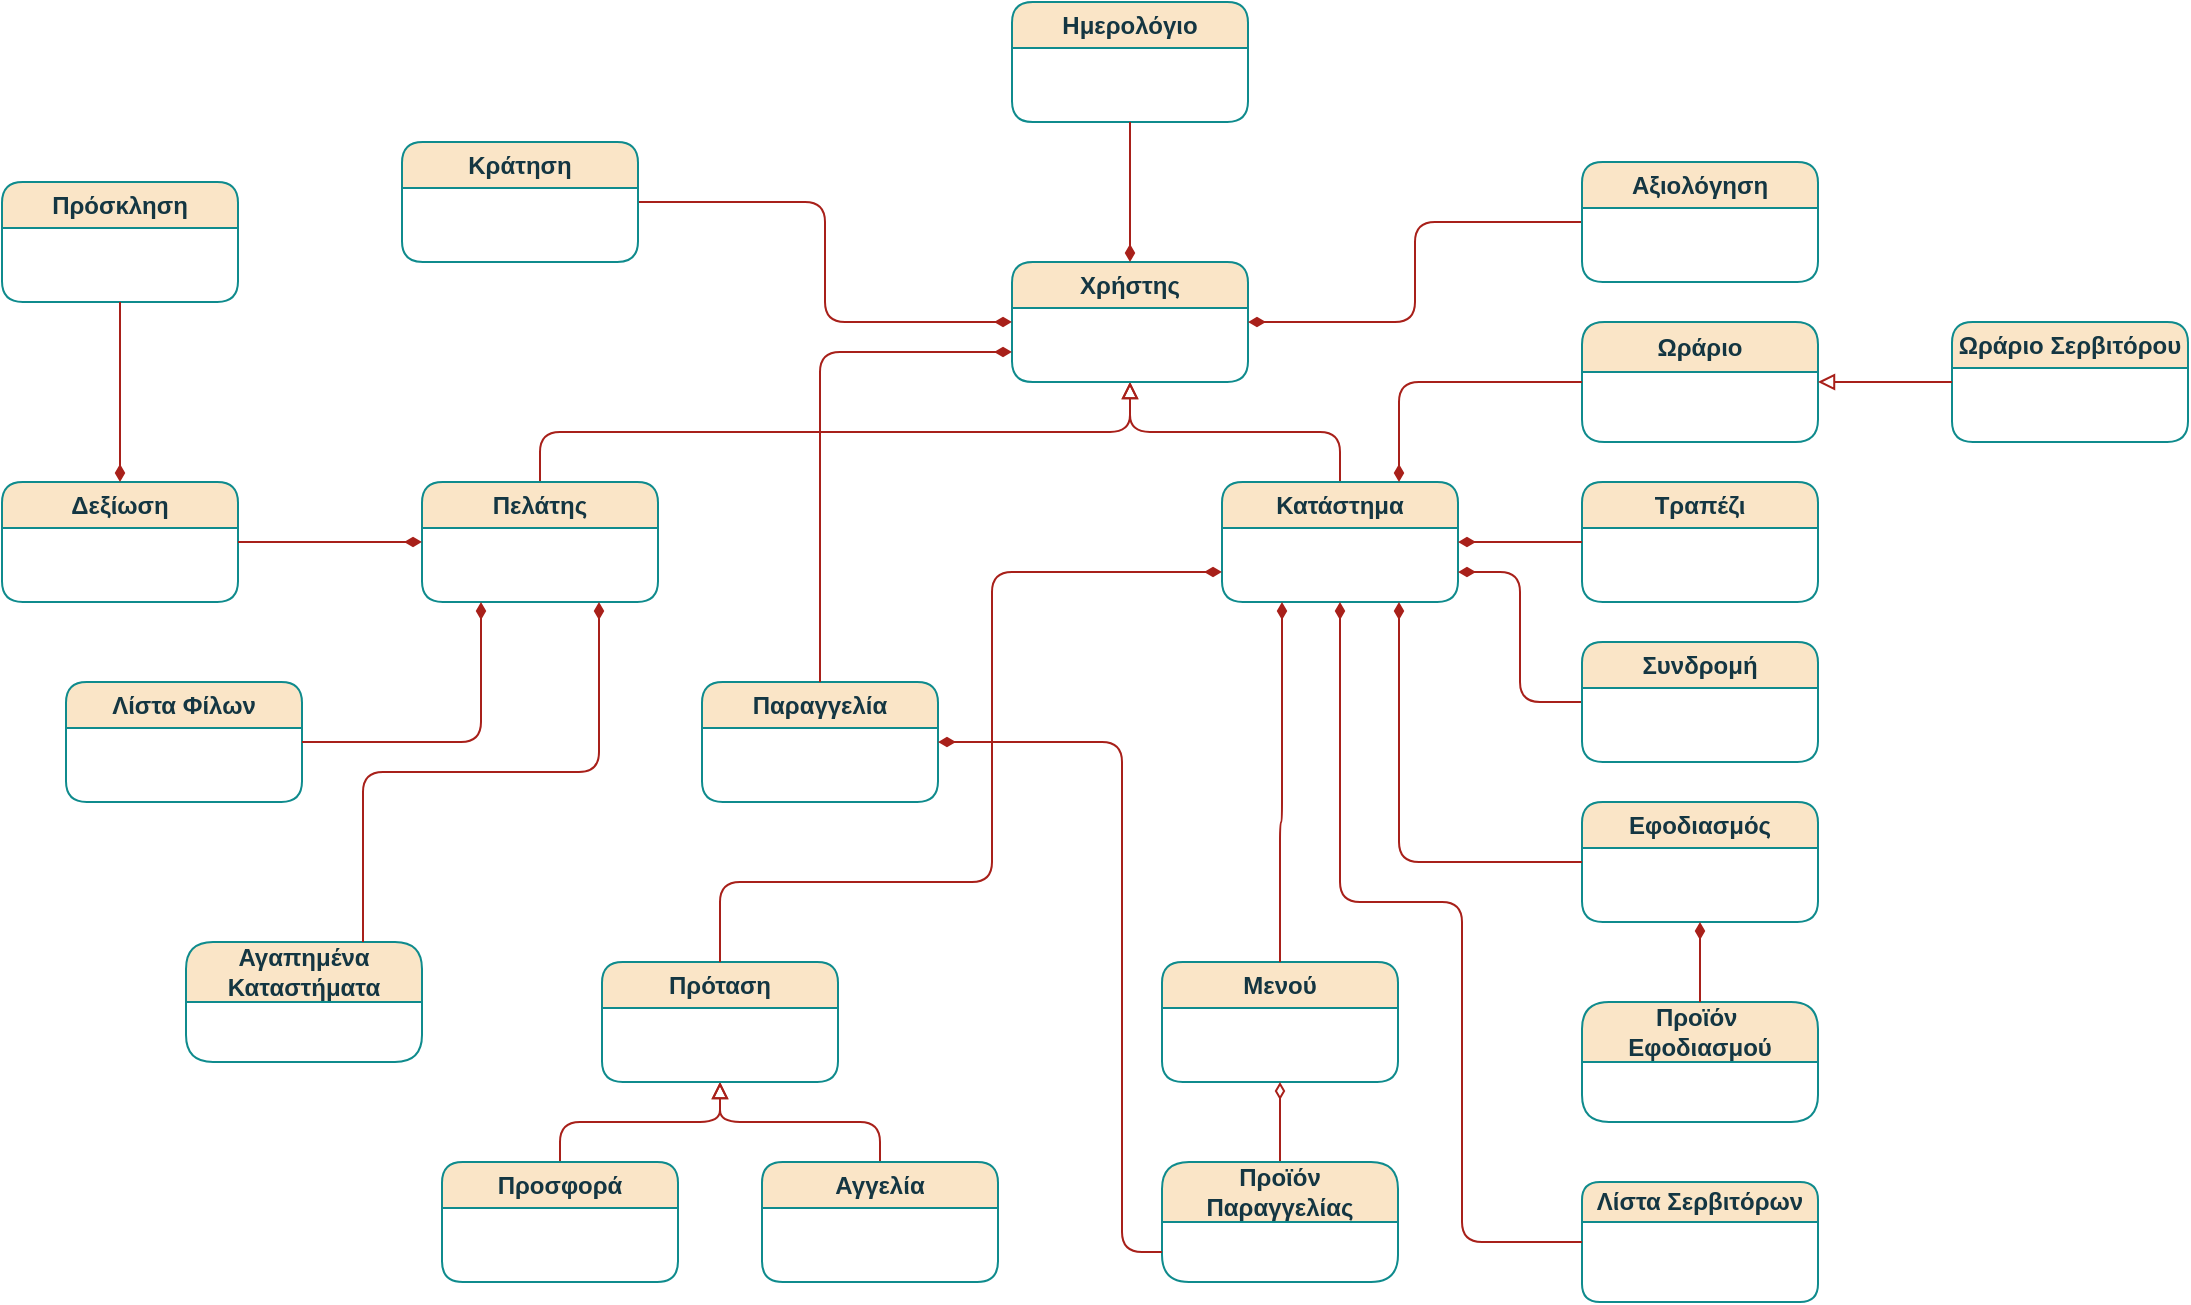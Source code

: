 <mxfile version="20.8.16" type="device"><diagram id="C5RBs43oDa-KdzZeNtuy" name="Page-1"><mxGraphModel dx="2009" dy="723" grid="0" gridSize="10" guides="1" tooltips="1" connect="1" arrows="1" fold="1" page="1" pageScale="1" pageWidth="827" pageHeight="1169" background="#ffffff" math="0" shadow="0"><root><mxCell id="WIyWlLk6GJQsqaUBKTNV-0"/><mxCell id="WIyWlLk6GJQsqaUBKTNV-1" parent="WIyWlLk6GJQsqaUBKTNV-0"/><mxCell id="J8LZcUUNJbMxcGA1JPYF-69" style="edgeStyle=orthogonalEdgeStyle;rounded=1;orthogonalLoop=1;jettySize=auto;html=1;exitX=0.5;exitY=0;exitDx=0;exitDy=0;entryX=0.5;entryY=1;entryDx=0;entryDy=0;fontColor=default;endArrow=block;endFill=0;labelBackgroundColor=none;strokeColor=#A8201A;" parent="WIyWlLk6GJQsqaUBKTNV-1" source="J8LZcUUNJbMxcGA1JPYF-72" target="J8LZcUUNJbMxcGA1JPYF-71" edge="1"><mxGeometry relative="1" as="geometry"><mxPoint x="179" y="360" as="sourcePoint"/></mxGeometry></mxCell><mxCell id="J8LZcUUNJbMxcGA1JPYF-70" style="edgeStyle=orthogonalEdgeStyle;rounded=1;orthogonalLoop=1;jettySize=auto;html=1;exitX=0.5;exitY=0;exitDx=0;exitDy=0;entryX=0.5;entryY=1;entryDx=0;entryDy=0;fontColor=default;startFill=1;endFill=0;endArrow=block;labelBackgroundColor=none;strokeColor=#A8201A;" parent="WIyWlLk6GJQsqaUBKTNV-1" source="J8LZcUUNJbMxcGA1JPYF-73" target="J8LZcUUNJbMxcGA1JPYF-71" edge="1"><mxGeometry relative="1" as="geometry"><mxPoint x="474" y="270" as="sourcePoint"/></mxGeometry></mxCell><mxCell id="J8LZcUUNJbMxcGA1JPYF-71" value="Χρήστης" style="swimlane;whiteSpace=wrap;html=1;labelBackgroundColor=none;rounded=1;fillColor=#FAE5C7;strokeColor=#0F8B8D;fontColor=#143642;" parent="WIyWlLk6GJQsqaUBKTNV-1" vertex="1"><mxGeometry x="355" y="160" width="118" height="60" as="geometry"/></mxCell><mxCell id="J8LZcUUNJbMxcGA1JPYF-72" value="Πελάτης" style="swimlane;whiteSpace=wrap;html=1;labelBackgroundColor=none;rounded=1;fillColor=#FAE5C7;strokeColor=#0F8B8D;fontColor=#143642;" parent="WIyWlLk6GJQsqaUBKTNV-1" vertex="1"><mxGeometry x="60" y="270" width="118" height="60" as="geometry"/></mxCell><mxCell id="J8LZcUUNJbMxcGA1JPYF-73" value="Κατάστημα" style="swimlane;whiteSpace=wrap;html=1;labelBackgroundColor=none;rounded=1;fillColor=#FAE5C7;strokeColor=#0F8B8D;fontColor=#143642;" parent="WIyWlLk6GJQsqaUBKTNV-1" vertex="1"><mxGeometry x="460" y="270" width="118" height="60" as="geometry"/></mxCell><mxCell id="J8LZcUUNJbMxcGA1JPYF-75" value="Μενού" style="swimlane;whiteSpace=wrap;html=1;labelBackgroundColor=none;rounded=1;fillColor=#FAE5C7;strokeColor=#0F8B8D;fontColor=#143642;" parent="WIyWlLk6GJQsqaUBKTNV-1" vertex="1"><mxGeometry x="430" y="510" width="118" height="60" as="geometry"/></mxCell><mxCell id="J8LZcUUNJbMxcGA1JPYF-76" style="edgeStyle=orthogonalEdgeStyle;rounded=1;orthogonalLoop=1;jettySize=auto;html=1;exitX=0.5;exitY=0;exitDx=0;exitDy=0;entryX=0.5;entryY=1;entryDx=0;entryDy=0;fontColor=default;startFill=1;endArrow=diamondThin;endFill=0;labelBackgroundColor=none;strokeColor=#A8201A;" parent="WIyWlLk6GJQsqaUBKTNV-1" source="J8LZcUUNJbMxcGA1JPYF-77" target="J8LZcUUNJbMxcGA1JPYF-75" edge="1"><mxGeometry relative="1" as="geometry"/></mxCell><mxCell id="J8LZcUUNJbMxcGA1JPYF-77" value="Προϊόν Παραγγελίας" style="swimlane;whiteSpace=wrap;html=1;labelBackgroundColor=none;rounded=1;fillColor=#FAE5C7;strokeColor=#0F8B8D;fontColor=#143642;startSize=30;" parent="WIyWlLk6GJQsqaUBKTNV-1" vertex="1"><mxGeometry x="430" y="610" width="118" height="60" as="geometry"/></mxCell><mxCell id="J8LZcUUNJbMxcGA1JPYF-78" style="edgeStyle=orthogonalEdgeStyle;rounded=1;orthogonalLoop=1;jettySize=auto;html=1;exitX=1;exitY=0.5;exitDx=0;exitDy=0;fontColor=default;startFill=1;endArrow=diamondThin;endFill=1;labelBackgroundColor=none;strokeColor=#A8201A;entryX=0;entryY=0.5;entryDx=0;entryDy=0;" parent="WIyWlLk6GJQsqaUBKTNV-1" source="J8LZcUUNJbMxcGA1JPYF-79" target="J8LZcUUNJbMxcGA1JPYF-71" edge="1"><mxGeometry relative="1" as="geometry"><mxPoint x="350" y="130" as="targetPoint"/></mxGeometry></mxCell><mxCell id="J8LZcUUNJbMxcGA1JPYF-79" value="Κράτηση" style="swimlane;whiteSpace=wrap;html=1;labelBackgroundColor=none;rounded=1;fillColor=#FAE5C7;strokeColor=#0F8B8D;fontColor=#143642;startSize=23;" parent="WIyWlLk6GJQsqaUBKTNV-1" vertex="1"><mxGeometry x="50" y="100" width="118" height="60" as="geometry"/></mxCell><mxCell id="J8LZcUUNJbMxcGA1JPYF-81" value="Παραγγελία" style="swimlane;whiteSpace=wrap;html=1;labelBackgroundColor=none;rounded=1;fillColor=#FAE5C7;strokeColor=#0F8B8D;fontColor=#143642;" parent="WIyWlLk6GJQsqaUBKTNV-1" vertex="1"><mxGeometry x="200" y="370" width="118" height="60" as="geometry"/></mxCell><mxCell id="J8LZcUUNJbMxcGA1JPYF-86" style="edgeStyle=orthogonalEdgeStyle;rounded=1;orthogonalLoop=1;jettySize=auto;html=1;exitX=0;exitY=0.5;exitDx=0;exitDy=0;fontColor=default;startFill=1;endArrow=diamondThin;endFill=1;labelBackgroundColor=none;entryX=1;entryY=0.75;entryDx=0;entryDy=0;strokeColor=#A8201A;" parent="WIyWlLk6GJQsqaUBKTNV-1" source="J8LZcUUNJbMxcGA1JPYF-87" target="J8LZcUUNJbMxcGA1JPYF-73" edge="1"><mxGeometry relative="1" as="geometry"><mxPoint x="605" y="330" as="targetPoint"/><Array as="points"/></mxGeometry></mxCell><mxCell id="J8LZcUUNJbMxcGA1JPYF-87" value="Συνδρομή" style="swimlane;whiteSpace=wrap;html=1;labelBackgroundColor=none;rounded=1;fillColor=#FAE5C7;strokeColor=#0F8B8D;fontColor=#143642;" parent="WIyWlLk6GJQsqaUBKTNV-1" vertex="1"><mxGeometry x="640" y="350" width="118" height="60" as="geometry"/></mxCell><mxCell id="J8LZcUUNJbMxcGA1JPYF-91" value="Ωράριο" style="swimlane;whiteSpace=wrap;html=1;labelBackgroundColor=none;rounded=1;fillColor=#FAE5C7;strokeColor=#0F8B8D;fontColor=#143642;startSize=25;" parent="WIyWlLk6GJQsqaUBKTNV-1" vertex="1"><mxGeometry x="640" y="190" width="118" height="60" as="geometry"/></mxCell><mxCell id="J8LZcUUNJbMxcGA1JPYF-93" value="Τραπέζι" style="swimlane;whiteSpace=wrap;html=1;labelBackgroundColor=none;rounded=1;fillColor=#FAE5C7;strokeColor=#0F8B8D;fontColor=#143642;glass=0;" parent="WIyWlLk6GJQsqaUBKTNV-1" vertex="1"><mxGeometry x="640" y="270" width="118" height="60" as="geometry"/></mxCell><mxCell id="J8LZcUUNJbMxcGA1JPYF-94" style="edgeStyle=orthogonalEdgeStyle;rounded=1;orthogonalLoop=1;jettySize=auto;html=1;exitX=0.5;exitY=0;exitDx=0;exitDy=0;entryX=0.5;entryY=1;entryDx=0;entryDy=0;fontColor=default;endArrow=block;endFill=0;labelBackgroundColor=none;strokeColor=#A8201A;" parent="WIyWlLk6GJQsqaUBKTNV-1" source="J8LZcUUNJbMxcGA1JPYF-97" target="J8LZcUUNJbMxcGA1JPYF-96" edge="1"><mxGeometry relative="1" as="geometry"><mxPoint x="-208" y="1110" as="sourcePoint"/></mxGeometry></mxCell><mxCell id="J8LZcUUNJbMxcGA1JPYF-95" style="edgeStyle=orthogonalEdgeStyle;rounded=1;orthogonalLoop=1;jettySize=auto;html=1;exitX=0.5;exitY=0;exitDx=0;exitDy=0;entryX=0.5;entryY=1;entryDx=0;entryDy=0;fontColor=default;startFill=1;endFill=0;endArrow=block;labelBackgroundColor=none;strokeColor=#A8201A;" parent="WIyWlLk6GJQsqaUBKTNV-1" source="J8LZcUUNJbMxcGA1JPYF-98" target="J8LZcUUNJbMxcGA1JPYF-96" edge="1"><mxGeometry relative="1" as="geometry"><mxPoint x="82" y="1110" as="sourcePoint"/></mxGeometry></mxCell><mxCell id="J8LZcUUNJbMxcGA1JPYF-96" value="Πρόταση" style="swimlane;whiteSpace=wrap;html=1;labelBackgroundColor=none;rounded=1;fillColor=#FAE5C7;strokeColor=#0F8B8D;fontColor=#143642;" parent="WIyWlLk6GJQsqaUBKTNV-1" vertex="1"><mxGeometry x="150" y="510" width="118" height="60" as="geometry"/></mxCell><mxCell id="J8LZcUUNJbMxcGA1JPYF-97" value="Προσφορά" style="swimlane;whiteSpace=wrap;html=1;labelBackgroundColor=none;rounded=1;fillColor=#FAE5C7;strokeColor=#0F8B8D;fontColor=#143642;" parent="WIyWlLk6GJQsqaUBKTNV-1" vertex="1"><mxGeometry x="70" y="610" width="118" height="60" as="geometry"/></mxCell><mxCell id="J8LZcUUNJbMxcGA1JPYF-98" value="Αγγελία" style="swimlane;whiteSpace=wrap;html=1;labelBackgroundColor=none;rounded=1;fillColor=#FAE5C7;strokeColor=#0F8B8D;fontColor=#143642;" parent="WIyWlLk6GJQsqaUBKTNV-1" vertex="1"><mxGeometry x="230" y="610" width="118" height="60" as="geometry"><mxRectangle x="460" y="240" width="120" height="30" as="alternateBounds"/></mxGeometry></mxCell><mxCell id="J8LZcUUNJbMxcGA1JPYF-102" value="Αγαπημένα Καταστήματα" style="swimlane;whiteSpace=wrap;html=1;labelBackgroundColor=none;rounded=1;fillColor=#FAE5C7;strokeColor=#0F8B8D;fontColor=#143642;startSize=30;" parent="WIyWlLk6GJQsqaUBKTNV-1" vertex="1"><mxGeometry x="-58" y="500" width="118" height="60" as="geometry"/></mxCell><mxCell id="J8LZcUUNJbMxcGA1JPYF-108" style="edgeStyle=orthogonalEdgeStyle;rounded=1;orthogonalLoop=1;jettySize=auto;html=1;exitX=0;exitY=0.5;exitDx=0;exitDy=0;entryX=1;entryY=0.5;entryDx=0;entryDy=0;fontColor=default;endArrow=diamondThin;endFill=1;labelBackgroundColor=none;strokeColor=#A8201A;" parent="WIyWlLk6GJQsqaUBKTNV-1" source="J8LZcUUNJbMxcGA1JPYF-104" target="J8LZcUUNJbMxcGA1JPYF-71" edge="1"><mxGeometry relative="1" as="geometry"><Array as="points"/></mxGeometry></mxCell><mxCell id="J8LZcUUNJbMxcGA1JPYF-104" value="Αξιολόγηση" style="swimlane;whiteSpace=wrap;html=1;labelBackgroundColor=none;rounded=1;fillColor=#FAE5C7;strokeColor=#0F8B8D;fontColor=#143642;" parent="WIyWlLk6GJQsqaUBKTNV-1" vertex="1"><mxGeometry x="640" y="110" width="118" height="60" as="geometry"/></mxCell><mxCell id="J8LZcUUNJbMxcGA1JPYF-106" style="edgeStyle=orthogonalEdgeStyle;rounded=1;orthogonalLoop=1;jettySize=auto;html=1;exitX=0.5;exitY=0;exitDx=0;exitDy=0;entryX=0;entryY=0.75;entryDx=0;entryDy=0;fontColor=default;startFill=1;endArrow=diamondThin;endFill=1;labelBackgroundColor=none;strokeColor=#A8201A;" parent="WIyWlLk6GJQsqaUBKTNV-1" source="J8LZcUUNJbMxcGA1JPYF-96" target="J8LZcUUNJbMxcGA1JPYF-73" edge="1"><mxGeometry relative="1" as="geometry"><mxPoint x="195" y="710" as="sourcePoint"/><mxPoint x="124" y="370" as="targetPoint"/><Array as="points"><mxPoint x="209" y="470"/><mxPoint x="345" y="470"/><mxPoint x="345" y="315"/></Array></mxGeometry></mxCell><mxCell id="2_8gQLZh9bHFa7kynZ-R-0" style="edgeStyle=orthogonalEdgeStyle;rounded=1;orthogonalLoop=1;jettySize=auto;html=1;exitX=0;exitY=0.5;exitDx=0;exitDy=0;entryX=1;entryY=0.5;entryDx=0;entryDy=0;fontColor=default;endArrow=diamondThin;endFill=1;labelBackgroundColor=none;strokeColor=#A8201A;" parent="WIyWlLk6GJQsqaUBKTNV-1" source="J8LZcUUNJbMxcGA1JPYF-93" target="J8LZcUUNJbMxcGA1JPYF-73" edge="1"><mxGeometry relative="1" as="geometry"><mxPoint x="704.5" y="320" as="sourcePoint"/><mxPoint x="573" y="375" as="targetPoint"/></mxGeometry></mxCell><mxCell id="2_8gQLZh9bHFa7kynZ-R-8" style="edgeStyle=orthogonalEdgeStyle;rounded=1;orthogonalLoop=1;jettySize=auto;html=1;exitX=0;exitY=0.75;exitDx=0;exitDy=0;entryX=1;entryY=0.5;entryDx=0;entryDy=0;fontColor=default;startFill=1;endArrow=diamondThin;endFill=1;labelBackgroundColor=none;strokeColor=#A8201A;" parent="WIyWlLk6GJQsqaUBKTNV-1" source="J8LZcUUNJbMxcGA1JPYF-77" target="J8LZcUUNJbMxcGA1JPYF-81" edge="1"><mxGeometry relative="1" as="geometry"><mxPoint x="450" y="550" as="sourcePoint"/><mxPoint x="380" y="500" as="targetPoint"/><Array as="points"><mxPoint x="410" y="655"/><mxPoint x="410" y="400"/></Array></mxGeometry></mxCell><mxCell id="2_8gQLZh9bHFa7kynZ-R-10" style="edgeStyle=orthogonalEdgeStyle;rounded=1;orthogonalLoop=1;jettySize=auto;html=1;exitX=0.5;exitY=0;exitDx=0;exitDy=0;fontColor=default;startFill=1;endArrow=diamondThin;endFill=1;labelBackgroundColor=none;strokeColor=#A8201A;entryX=0;entryY=0.75;entryDx=0;entryDy=0;" parent="WIyWlLk6GJQsqaUBKTNV-1" source="J8LZcUUNJbMxcGA1JPYF-81" target="J8LZcUUNJbMxcGA1JPYF-71" edge="1"><mxGeometry relative="1" as="geometry"><mxPoint x="340" y="220" as="targetPoint"/><mxPoint x="258.83" y="370" as="sourcePoint"/></mxGeometry></mxCell><mxCell id="2_8gQLZh9bHFa7kynZ-R-11" style="edgeStyle=orthogonalEdgeStyle;rounded=1;orthogonalLoop=1;jettySize=auto;html=1;fontColor=default;startFill=1;endArrow=diamondThin;endFill=1;entryX=0.25;entryY=1;entryDx=0;entryDy=0;labelBackgroundColor=none;strokeColor=#A8201A;exitX=0.5;exitY=0;exitDx=0;exitDy=0;" parent="WIyWlLk6GJQsqaUBKTNV-1" source="J8LZcUUNJbMxcGA1JPYF-75" target="J8LZcUUNJbMxcGA1JPYF-73" edge="1"><mxGeometry relative="1" as="geometry"><mxPoint x="469.5" y="330" as="targetPoint"/><mxPoint x="490" y="490" as="sourcePoint"/><Array as="points"><mxPoint x="489" y="440"/><mxPoint x="490" y="440"/><mxPoint x="490" y="330"/></Array></mxGeometry></mxCell><mxCell id="6F98k1lj1Ib5xC5XC0y1-1" value="Δεξίωση" style="swimlane;whiteSpace=wrap;html=1;labelBackgroundColor=none;rounded=1;fillColor=#FAE5C7;strokeColor=#0F8B8D;fontColor=#143642;startSize=23;" parent="WIyWlLk6GJQsqaUBKTNV-1" vertex="1"><mxGeometry x="-150" y="270" width="118" height="60" as="geometry"/></mxCell><mxCell id="6F98k1lj1Ib5xC5XC0y1-5" style="edgeStyle=orthogonalEdgeStyle;rounded=1;orthogonalLoop=1;jettySize=auto;html=1;exitX=1;exitY=0.5;exitDx=0;exitDy=0;fontColor=default;startFill=1;endArrow=diamondThin;endFill=1;entryX=0;entryY=0.5;entryDx=0;entryDy=0;labelBackgroundColor=none;strokeColor=#A8201A;" parent="WIyWlLk6GJQsqaUBKTNV-1" source="6F98k1lj1Ib5xC5XC0y1-1" target="J8LZcUUNJbMxcGA1JPYF-72" edge="1"><mxGeometry relative="1" as="geometry"><mxPoint x="-208" y="260" as="targetPoint"/><mxPoint x="-208" y="330" as="sourcePoint"/></mxGeometry></mxCell><mxCell id="6F98k1lj1Ib5xC5XC0y1-7" value="Λίστα Φίλων" style="swimlane;whiteSpace=wrap;html=1;labelBackgroundColor=none;rounded=1;fillColor=#FAE5C7;strokeColor=#0F8B8D;fontColor=#143642;startSize=23;" parent="WIyWlLk6GJQsqaUBKTNV-1" vertex="1"><mxGeometry x="-118" y="370" width="118" height="60" as="geometry"/></mxCell><mxCell id="6F98k1lj1Ib5xC5XC0y1-9" style="edgeStyle=orthogonalEdgeStyle;rounded=1;orthogonalLoop=1;jettySize=auto;html=1;exitX=1;exitY=0.5;exitDx=0;exitDy=0;fontColor=default;startFill=1;endArrow=diamondThin;endFill=1;entryX=0.25;entryY=1;entryDx=0;entryDy=0;labelBackgroundColor=none;strokeColor=#A8201A;" parent="WIyWlLk6GJQsqaUBKTNV-1" source="6F98k1lj1Ib5xC5XC0y1-7" target="J8LZcUUNJbMxcGA1JPYF-72" edge="1"><mxGeometry relative="1" as="geometry"><mxPoint x="-148" y="360" as="targetPoint"/><mxPoint x="-148" y="430" as="sourcePoint"/></mxGeometry></mxCell><mxCell id="6F98k1lj1Ib5xC5XC0y1-11" value="Ημερολόγιο" style="swimlane;whiteSpace=wrap;html=1;labelBackgroundColor=none;rounded=1;fillColor=#FAE5C7;strokeColor=#0F8B8D;fontColor=#143642;startSize=23;" parent="WIyWlLk6GJQsqaUBKTNV-1" vertex="1"><mxGeometry x="355" y="30" width="118" height="60" as="geometry"/></mxCell><mxCell id="6F98k1lj1Ib5xC5XC0y1-14" style="edgeStyle=orthogonalEdgeStyle;rounded=1;orthogonalLoop=1;jettySize=auto;html=1;exitX=0.5;exitY=1;exitDx=0;exitDy=0;entryX=0.5;entryY=0;entryDx=0;entryDy=0;fontColor=default;endArrow=diamondThin;endFill=1;labelBackgroundColor=none;strokeColor=#A8201A;" parent="WIyWlLk6GJQsqaUBKTNV-1" source="6F98k1lj1Ib5xC5XC0y1-11" target="J8LZcUUNJbMxcGA1JPYF-71" edge="1"><mxGeometry relative="1" as="geometry"><Array as="points"/><mxPoint x="581" y="110" as="sourcePoint"/><mxPoint x="414" y="160" as="targetPoint"/></mxGeometry></mxCell><mxCell id="6F98k1lj1Ib5xC5XC0y1-19" value="Εφοδιασμός" style="swimlane;whiteSpace=wrap;html=1;labelBackgroundColor=none;rounded=1;fillColor=#FAE5C7;strokeColor=#0F8B8D;fontColor=#143642;startSize=23;" parent="WIyWlLk6GJQsqaUBKTNV-1" vertex="1"><mxGeometry x="640" y="430" width="118" height="60" as="geometry"/></mxCell><mxCell id="6F98k1lj1Ib5xC5XC0y1-20" style="edgeStyle=orthogonalEdgeStyle;rounded=1;orthogonalLoop=1;jettySize=auto;html=1;exitX=0;exitY=0.5;exitDx=0;exitDy=0;fontColor=default;startFill=1;endArrow=diamondThin;endFill=1;labelBackgroundColor=none;entryX=0.75;entryY=1;entryDx=0;entryDy=0;strokeColor=#A8201A;" parent="WIyWlLk6GJQsqaUBKTNV-1" source="6F98k1lj1Ib5xC5XC0y1-19" target="J8LZcUUNJbMxcGA1JPYF-73" edge="1"><mxGeometry relative="1" as="geometry"><mxPoint x="765" y="320" as="targetPoint"/><Array as="points"/><mxPoint x="827" y="355" as="sourcePoint"/></mxGeometry></mxCell><mxCell id="6F98k1lj1Ib5xC5XC0y1-22" style="edgeStyle=orthogonalEdgeStyle;rounded=1;orthogonalLoop=1;jettySize=auto;html=1;exitX=0;exitY=0.5;exitDx=0;exitDy=0;fontColor=default;startFill=1;endArrow=diamondThin;endFill=1;labelBackgroundColor=none;entryX=0.75;entryY=0;entryDx=0;entryDy=0;strokeColor=#A8201A;" parent="WIyWlLk6GJQsqaUBKTNV-1" source="J8LZcUUNJbMxcGA1JPYF-91" target="J8LZcUUNJbMxcGA1JPYF-73" edge="1"><mxGeometry relative="1" as="geometry"><mxPoint x="540" y="344.97" as="targetPoint"/><Array as="points"/><mxPoint x="602" y="379.97" as="sourcePoint"/></mxGeometry></mxCell><mxCell id="6F98k1lj1Ib5xC5XC0y1-27" value="Προϊόν&amp;nbsp; Εφοδιασμού" style="swimlane;whiteSpace=wrap;html=1;labelBackgroundColor=none;rounded=1;fillColor=#FAE5C7;strokeColor=#0F8B8D;fontColor=#143642;startSize=30;" parent="WIyWlLk6GJQsqaUBKTNV-1" vertex="1"><mxGeometry x="640" y="530" width="118" height="60" as="geometry"><mxRectangle x="640" y="530" width="150" height="30" as="alternateBounds"/></mxGeometry></mxCell><mxCell id="6F98k1lj1Ib5xC5XC0y1-28" style="edgeStyle=orthogonalEdgeStyle;rounded=1;orthogonalLoop=1;jettySize=auto;html=1;exitX=0.5;exitY=0;exitDx=0;exitDy=0;fontColor=default;startFill=1;endArrow=diamondThin;endFill=1;labelBackgroundColor=none;strokeColor=#A8201A;entryX=0.5;entryY=1;entryDx=0;entryDy=0;" parent="WIyWlLk6GJQsqaUBKTNV-1" source="6F98k1lj1Ib5xC5XC0y1-27" target="6F98k1lj1Ib5xC5XC0y1-19" edge="1"><mxGeometry relative="1" as="geometry"><mxPoint x="720" y="500" as="targetPoint"/><Array as="points"/><mxPoint x="711" y="515" as="sourcePoint"/></mxGeometry></mxCell><mxCell id="6F98k1lj1Ib5xC5XC0y1-29" style="edgeStyle=orthogonalEdgeStyle;rounded=1;orthogonalLoop=1;jettySize=auto;html=1;exitX=0.75;exitY=0;exitDx=0;exitDy=0;fontColor=default;startFill=1;endArrow=diamondThin;endFill=1;entryX=0.75;entryY=1;entryDx=0;entryDy=0;labelBackgroundColor=none;strokeColor=#A8201A;" parent="WIyWlLk6GJQsqaUBKTNV-1" source="J8LZcUUNJbMxcGA1JPYF-102" target="J8LZcUUNJbMxcGA1JPYF-72" edge="1"><mxGeometry relative="1" as="geometry"><mxPoint x="99.5" y="340" as="targetPoint"/><mxPoint x="-162" y="460" as="sourcePoint"/></mxGeometry></mxCell><mxCell id="6F98k1lj1Ib5xC5XC0y1-30" value="Πρόσκληση" style="swimlane;whiteSpace=wrap;html=1;labelBackgroundColor=none;rounded=1;fillColor=#FAE5C7;strokeColor=#0F8B8D;fontColor=#143642;startSize=23;" parent="WIyWlLk6GJQsqaUBKTNV-1" vertex="1"><mxGeometry x="-150" y="120" width="118" height="60" as="geometry"/></mxCell><mxCell id="6F98k1lj1Ib5xC5XC0y1-31" style="edgeStyle=orthogonalEdgeStyle;rounded=1;orthogonalLoop=1;jettySize=auto;html=1;exitX=0.5;exitY=1;exitDx=0;exitDy=0;fontColor=default;startFill=1;endArrow=diamondThin;endFill=1;entryX=0.5;entryY=0;entryDx=0;entryDy=0;labelBackgroundColor=none;strokeColor=#A8201A;" parent="WIyWlLk6GJQsqaUBKTNV-1" source="6F98k1lj1Ib5xC5XC0y1-30" target="6F98k1lj1Ib5xC5XC0y1-1" edge="1"><mxGeometry relative="1" as="geometry"><mxPoint x="-45" y="210" as="targetPoint"/><mxPoint x="-137.0" y="210" as="sourcePoint"/></mxGeometry></mxCell><mxCell id="6F98k1lj1Ib5xC5XC0y1-33" value="Ωράριο Σερβιτόρου" style="swimlane;whiteSpace=wrap;html=1;labelBackgroundColor=none;rounded=1;fillColor=#FAE5C7;strokeColor=#0F8B8D;fontColor=#143642;" parent="WIyWlLk6GJQsqaUBKTNV-1" vertex="1"><mxGeometry x="825" y="190" width="118" height="60" as="geometry"/></mxCell><mxCell id="6F98k1lj1Ib5xC5XC0y1-34" style="edgeStyle=orthogonalEdgeStyle;rounded=1;orthogonalLoop=1;jettySize=auto;html=1;exitX=0;exitY=0.5;exitDx=0;exitDy=0;fontColor=default;startFill=1;endArrow=block;endFill=0;labelBackgroundColor=none;strokeColor=#A8201A;entryX=1;entryY=0.5;entryDx=0;entryDy=0;" parent="WIyWlLk6GJQsqaUBKTNV-1" source="6F98k1lj1Ib5xC5XC0y1-33" target="J8LZcUUNJbMxcGA1JPYF-91" edge="1"><mxGeometry relative="1" as="geometry"><mxPoint x="770" y="240" as="targetPoint"/><Array as="points"/><mxPoint x="840" y="310" as="sourcePoint"/></mxGeometry></mxCell><mxCell id="6F98k1lj1Ib5xC5XC0y1-38" value="Λίστα Σερβιτόρων" style="swimlane;whiteSpace=wrap;html=1;labelBackgroundColor=none;rounded=1;fillColor=#FAE5C7;strokeColor=#0F8B8D;fontColor=#143642;startSize=20;" parent="WIyWlLk6GJQsqaUBKTNV-1" vertex="1"><mxGeometry x="640" y="620" width="118" height="60" as="geometry"><mxRectangle x="640" y="530" width="150" height="30" as="alternateBounds"/></mxGeometry></mxCell><mxCell id="6F98k1lj1Ib5xC5XC0y1-39" style="edgeStyle=orthogonalEdgeStyle;rounded=1;orthogonalLoop=1;jettySize=auto;html=1;exitX=0;exitY=0.5;exitDx=0;exitDy=0;fontColor=default;startFill=1;endArrow=diamondThin;endFill=1;labelBackgroundColor=none;entryX=0.5;entryY=1;entryDx=0;entryDy=0;strokeColor=#A8201A;" parent="WIyWlLk6GJQsqaUBKTNV-1" source="6F98k1lj1Ib5xC5XC0y1-38" target="J8LZcUUNJbMxcGA1JPYF-73" edge="1"><mxGeometry relative="1" as="geometry"><mxPoint x="548.5" y="520" as="targetPoint"/><Array as="points"><mxPoint x="580" y="650"/><mxPoint x="580" y="480"/><mxPoint x="519" y="480"/></Array><mxPoint x="640" y="650" as="sourcePoint"/></mxGeometry></mxCell></root></mxGraphModel></diagram></mxfile>